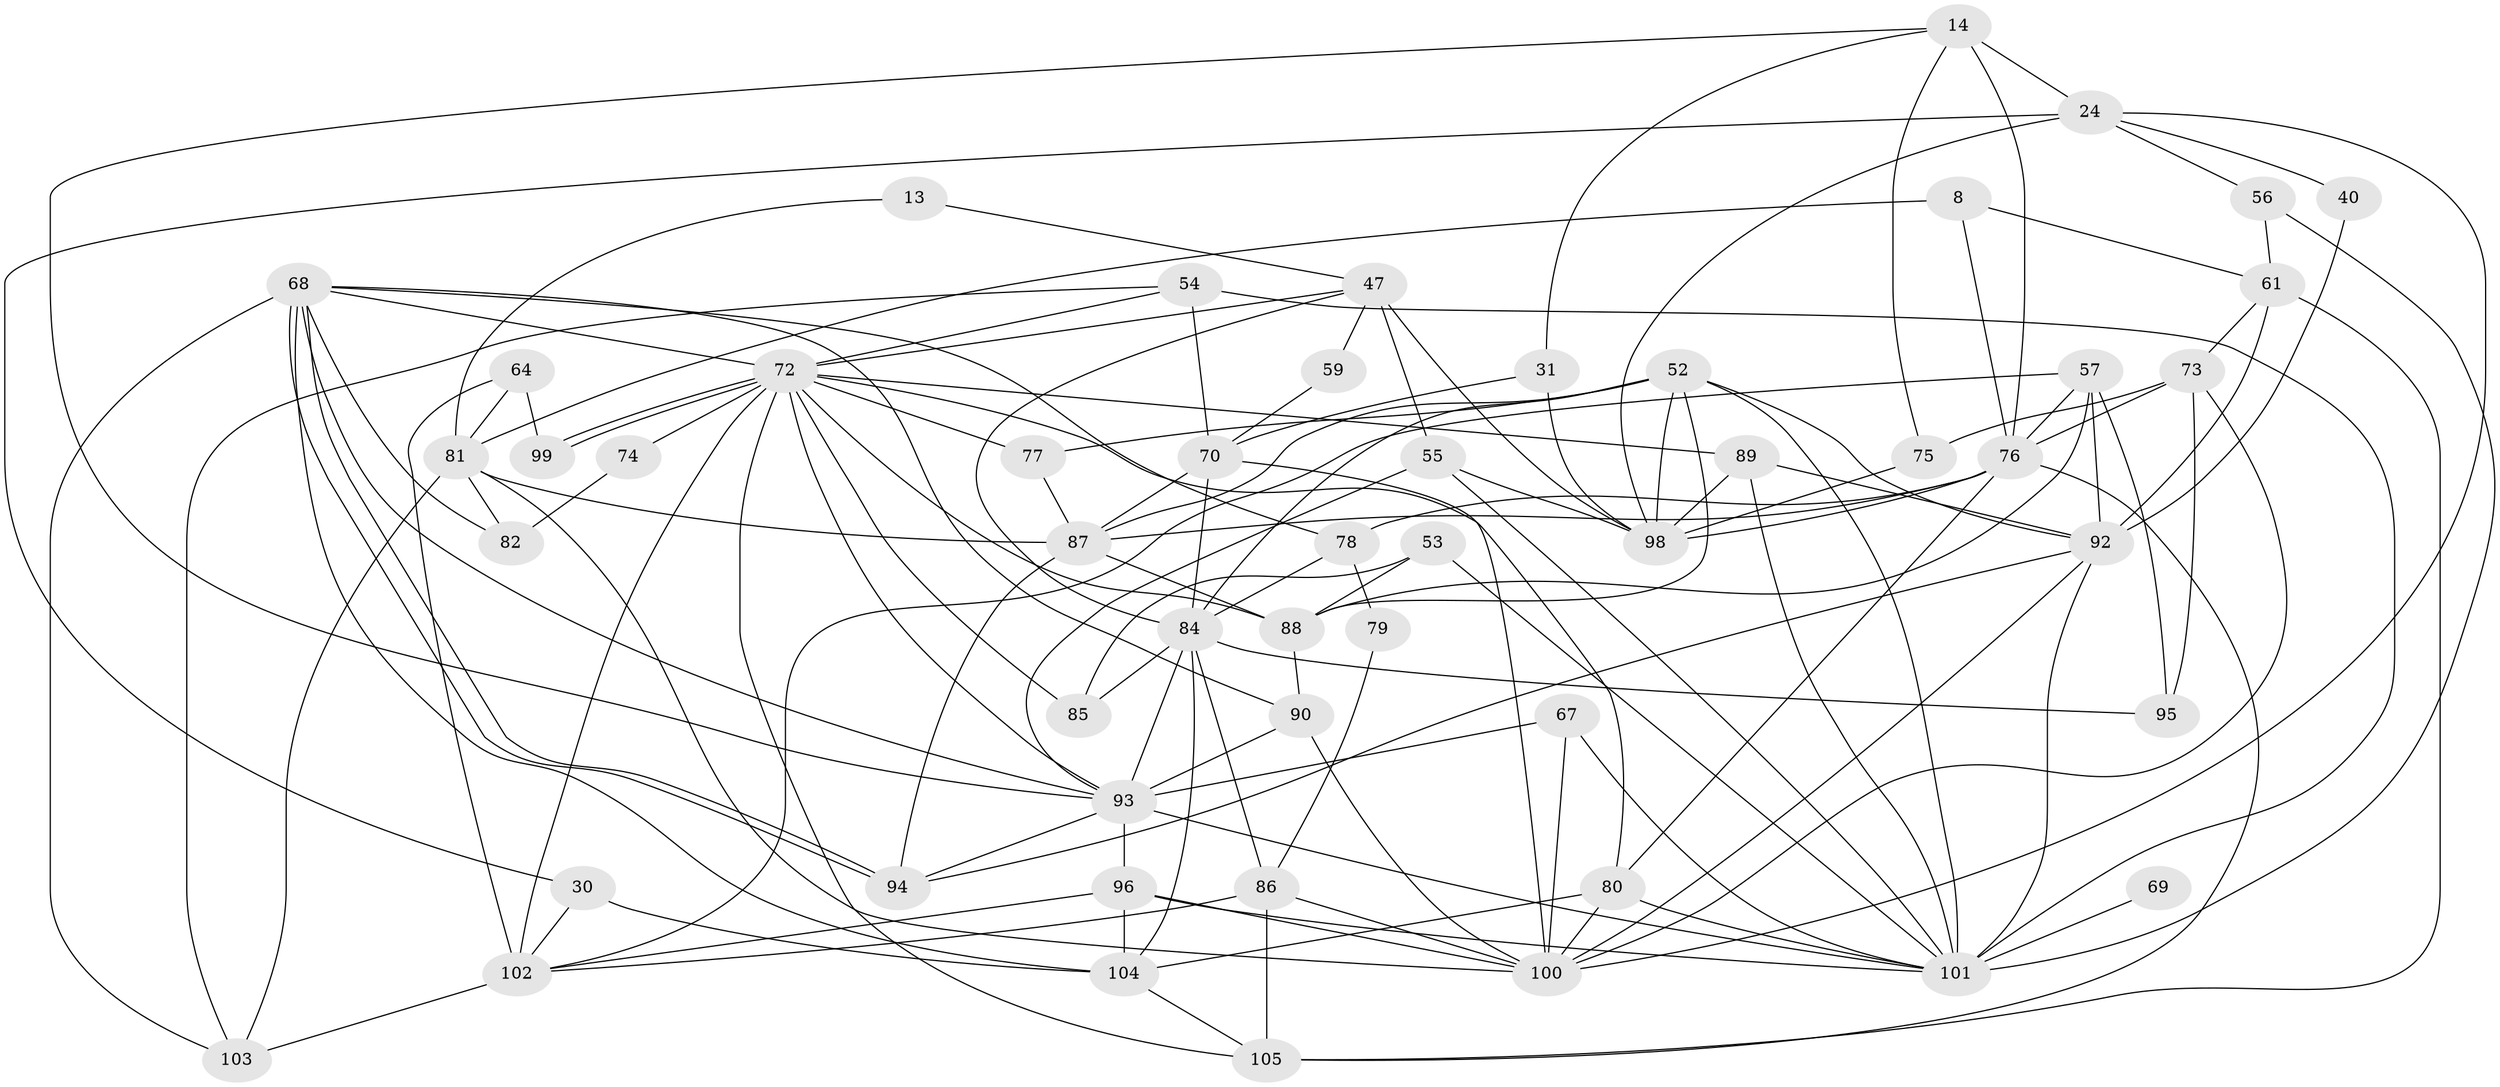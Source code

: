 // original degree distribution, {3: 0.2761904761904762, 4: 0.2, 5: 0.1619047619047619, 2: 0.17142857142857143, 6: 0.13333333333333333, 8: 0.01904761904761905, 7: 0.0380952380952381}
// Generated by graph-tools (version 1.1) at 2025/50/03/09/25 04:50:17]
// undirected, 52 vertices, 133 edges
graph export_dot {
graph [start="1"]
  node [color=gray90,style=filled];
  8 [super="+5"];
  13;
  14;
  24 [super="+10"];
  30;
  31;
  40;
  47 [super="+32"];
  52 [super="+34"];
  53;
  54 [super="+48"];
  55 [super="+16"];
  56;
  57 [super="+33"];
  59;
  61;
  64;
  67;
  68 [super="+1+44+49"];
  69;
  70 [super="+58+66"];
  72 [super="+26"];
  73 [super="+37"];
  74;
  75;
  76 [super="+36+17"];
  77;
  78;
  79;
  80 [super="+12"];
  81 [super="+71+39"];
  82;
  84 [super="+27"];
  85;
  86 [super="+45"];
  87 [super="+28+42+62"];
  88 [super="+11+22"];
  89;
  90;
  92 [super="+60"];
  93 [super="+83+51"];
  94;
  95;
  96 [super="+23"];
  98 [super="+19"];
  99;
  100 [super="+43+65"];
  101 [super="+9+29+15"];
  102 [super="+63"];
  103;
  104 [super="+97"];
  105;
  8 -- 81;
  8 -- 61;
  8 -- 76 [weight=2];
  13 -- 81;
  13 -- 47;
  14 -- 24 [weight=2];
  14 -- 31;
  14 -- 75;
  14 -- 76;
  14 -- 93;
  24 -- 30;
  24 -- 40;
  24 -- 56;
  24 -- 98;
  24 -- 100;
  30 -- 102;
  30 -- 104;
  31 -- 70;
  31 -- 98;
  40 -- 92;
  47 -- 84;
  47 -- 98 [weight=2];
  47 -- 55 [weight=2];
  47 -- 59;
  47 -- 72;
  52 -- 77;
  52 -- 84 [weight=2];
  52 -- 98 [weight=2];
  52 -- 101 [weight=2];
  52 -- 88;
  52 -- 87;
  52 -- 92;
  53 -- 85;
  53 -- 88;
  53 -- 101;
  54 -- 103 [weight=2];
  54 -- 70 [weight=3];
  54 -- 72;
  54 -- 101;
  55 -- 98;
  55 -- 101;
  55 -- 93;
  56 -- 61;
  56 -- 101;
  57 -- 88;
  57 -- 95;
  57 -- 76;
  57 -- 92;
  57 -- 102;
  59 -- 70;
  61 -- 92 [weight=2];
  61 -- 73;
  61 -- 105;
  64 -- 102;
  64 -- 99;
  64 -- 81;
  67 -- 100;
  67 -- 101;
  67 -- 93;
  68 -- 94;
  68 -- 94;
  68 -- 104;
  68 -- 78;
  68 -- 82;
  68 -- 90;
  68 -- 93;
  68 -- 72;
  68 -- 103;
  69 -- 101 [weight=2];
  70 -- 84;
  70 -- 100;
  70 -- 87 [weight=2];
  72 -- 99;
  72 -- 99;
  72 -- 80;
  72 -- 102 [weight=2];
  72 -- 105;
  72 -- 74;
  72 -- 77;
  72 -- 85;
  72 -- 88;
  72 -- 89;
  72 -- 93;
  73 -- 75;
  73 -- 95;
  73 -- 100;
  73 -- 76;
  74 -- 82;
  75 -- 98;
  76 -- 98 [weight=2];
  76 -- 105;
  76 -- 78;
  76 -- 80;
  76 -- 87;
  77 -- 87;
  78 -- 84;
  78 -- 79;
  79 -- 86;
  80 -- 101;
  80 -- 104;
  80 -- 100;
  81 -- 82;
  81 -- 103;
  81 -- 87 [weight=3];
  81 -- 100;
  84 -- 86;
  84 -- 85;
  84 -- 95;
  84 -- 104;
  84 -- 93 [weight=2];
  86 -- 105;
  86 -- 102;
  86 -- 100;
  87 -- 88;
  87 -- 94;
  88 -- 90;
  89 -- 92;
  89 -- 98;
  89 -- 101;
  90 -- 100;
  90 -- 93;
  92 -- 94;
  92 -- 100 [weight=2];
  92 -- 101;
  93 -- 101 [weight=2];
  93 -- 96 [weight=2];
  93 -- 94;
  96 -- 102;
  96 -- 104 [weight=2];
  96 -- 100;
  96 -- 101;
  102 -- 103 [weight=2];
  104 -- 105;
}
